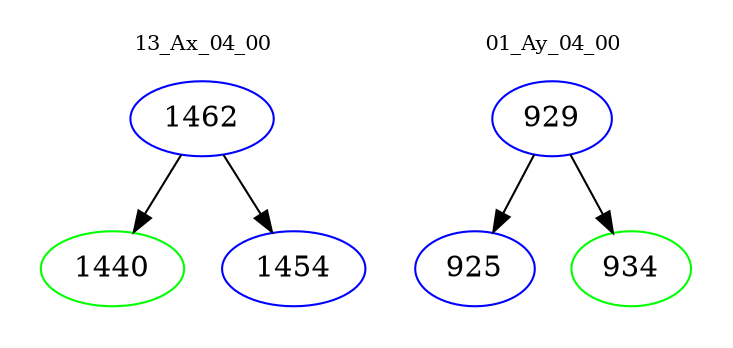 digraph{
subgraph cluster_0 {
color = white
label = "13_Ax_04_00";
fontsize=10;
T0_1462 [label="1462", color="blue"]
T0_1462 -> T0_1440 [color="black"]
T0_1440 [label="1440", color="green"]
T0_1462 -> T0_1454 [color="black"]
T0_1454 [label="1454", color="blue"]
}
subgraph cluster_1 {
color = white
label = "01_Ay_04_00";
fontsize=10;
T1_929 [label="929", color="blue"]
T1_929 -> T1_925 [color="black"]
T1_925 [label="925", color="blue"]
T1_929 -> T1_934 [color="black"]
T1_934 [label="934", color="green"]
}
}

